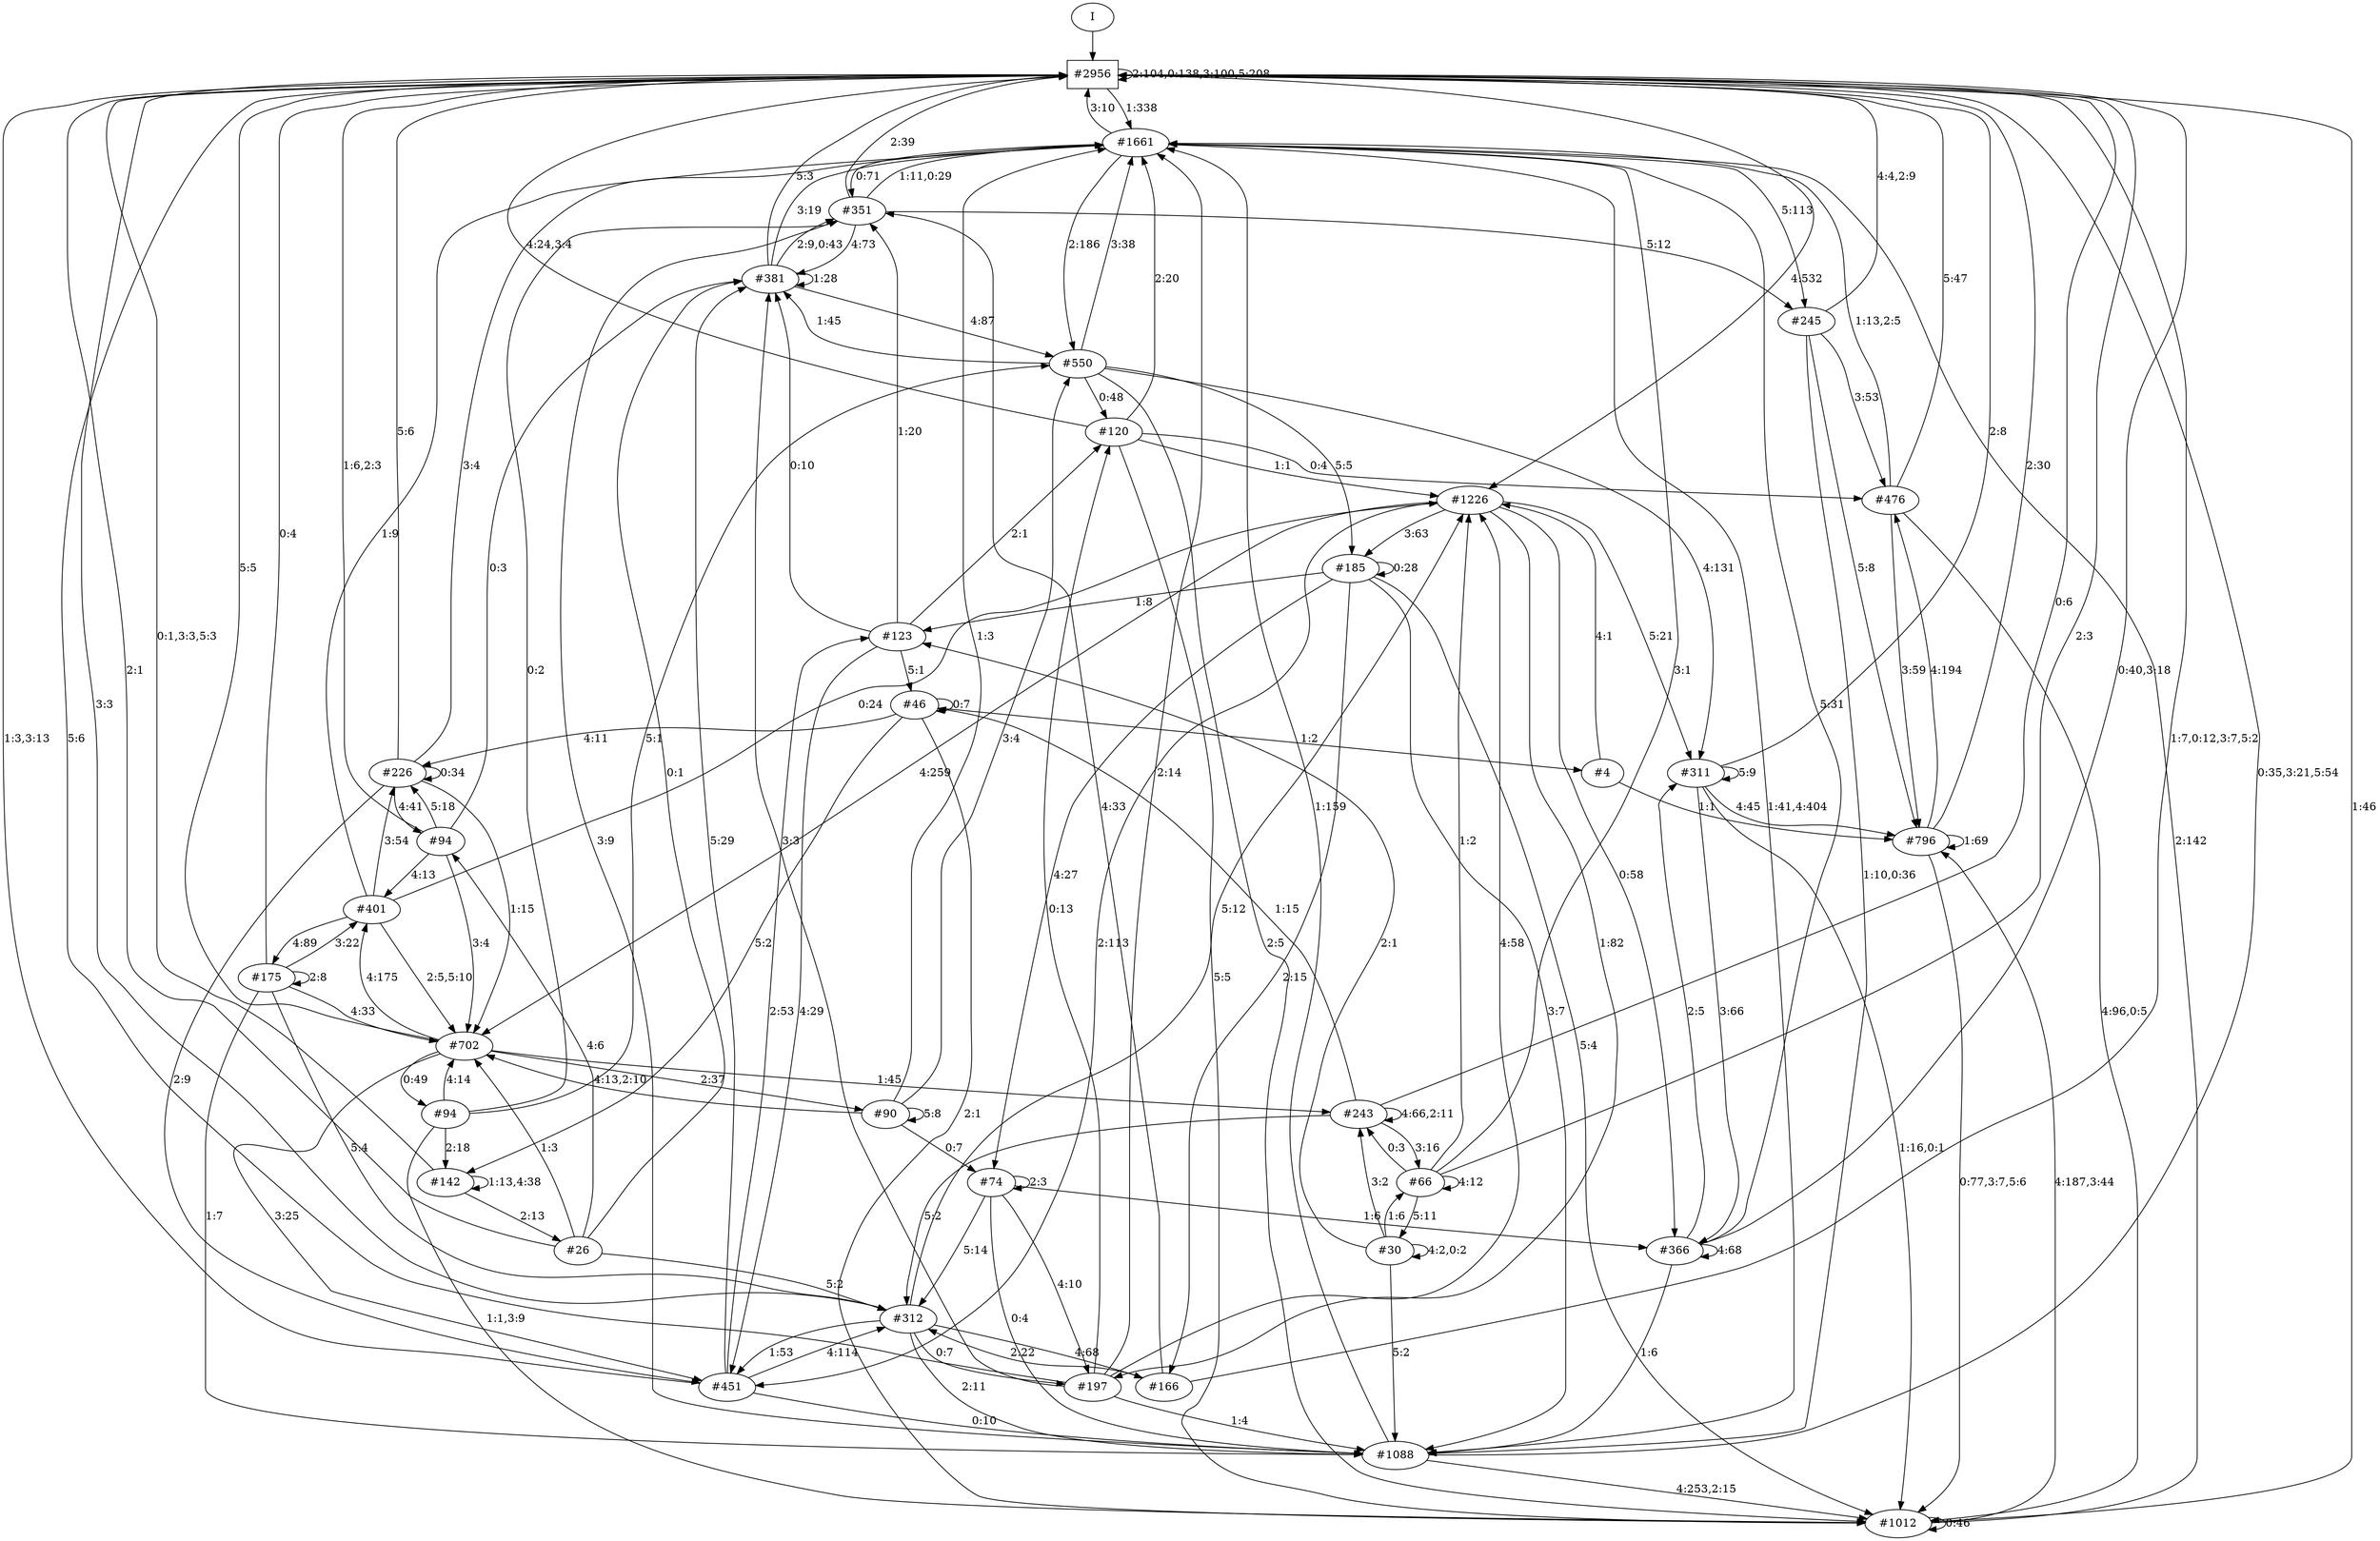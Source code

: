 // produced with flexfringe from git commitd1cf04ada0831d0605a3651971ef9a02091d8823
// dfasat/flexfringe -h=alergia -d=alergia_data -o=experiments/flexfringe_pautomac_study/flexfringe_data/exp6_n5_x0_w1_a1_b0_f1_I0_J0_K0_t1_l0_p0_95dfa -n=5 -x=0 -w=1 -a=1 -b=0 -f=1 -I=0 -J=0 -K=0 -t=1 -l=0 -p=0.95 /Users/nicholasrenninger/Google Drive/Grad School/specification learning/code/DPFA_DTS_product_experiment/dfasatInvestigations/experiments/flexfringe_pautomac_study/flexfringe_data/flexfringe_pautomac_study_train 
digraph DFA {
	0 [label="root" shape=box];
		I -> 0;
	0 [ label="#2956"  ];
		0 -> 0 [label="2:104,0:138,3:100,5:208"  ];
		0 -> 1 [label="1:338"  ];
		0 -> 33 [label="4:532"  ];
	1 [ label="#1661"  ];
		1 -> 0 [label="3:10"  ];
		1 -> 2 [label="1:41,4:404"  ];
		1 -> 22 [label="5:113"  ];
		1 -> 42 [label="2:186"  ];
		1 -> 3241 [label="0:71"  ];
	2 [ label="#1088"  ];
		2 -> 0 [label="0:35,3:21,5:54"  ];
		2 -> 1 [label="1:159"  ];
		2 -> 35 [label="4:253,2:15"  ];
	35 [ label="#1012"  ];
		35 -> 0 [label="1:46"  ];
		35 -> 1 [label="2:142"  ];
		35 -> 35 [label="0:46"  ];
		35 -> 184 [label="4:187,3:44"  ];
	184 [ label="#796"  ];
		184 -> 0 [label="2:30"  ];
		184 -> 35 [label="0:77,3:7,5:6"  ];
		184 -> 184 [label="1:69"  ];
		184 -> 615 [label="4:194"  ];
	615 [ label="#476"  ];
		615 -> 0 [label="5:47"  ];
		615 -> 1 [label="1:13,2:5"  ];
		615 -> 35 [label="4:96,0:5"  ];
		615 -> 184 [label="3:59"  ];
	42 [ label="#550"  ];
		42 -> 1 [label="3:38"  ];
		42 -> 35 [label="2:5"  ];
		42 -> 43 [label="4:131"  ];
		42 -> 73 [label="5:5"  ];
		42 -> 280 [label="0:48"  ];
		42 -> 741 [label="1:45"  ];
	741 [ label="#381"  ];
		741 -> 0 [label="5:3"  ];
		741 -> 1 [label="3:19"  ];
		741 -> 42 [label="4:87"  ];
		741 -> 3241 [label="2:9,0:43"  ];
		741 -> 741 [label="1:28"  ];
	3241 [ label="#351"  ];
		3241 -> 0 [label="2:39"  ];
		3241 -> 1 [label="1:11,0:29"  ];
		3241 -> 2 [label="3:9"  ];
		3241 -> 22 [label="5:12"  ];
		3241 -> 741 [label="4:73"  ];
	43 [ label="#311"  ];
		43 -> 0 [label="2:8"  ];
		43 -> 35 [label="1:16,0:1"  ];
		43 -> 43 [label="5:9"  ];
		43 -> 44 [label="3:66"  ];
		43 -> 184 [label="4:45"  ];
	44 [ label="#366"  ];
		44 -> 0 [label="0:40,3:18"  ];
		44 -> 1 [label="5:31"  ];
		44 -> 2 [label="1:6"  ];
		44 -> 43 [label="2:5"  ];
		44 -> 44 [label="4:68"  ];
	280 [ label="#120"  ];
		280 -> 0 [label="4:24,3:4"  ];
		280 -> 1 [label="2:20"  ];
		280 -> 33 [label="1:1"  ];
		280 -> 35 [label="5:5"  ];
		280 -> 615 [label="0:4"  ];
	22 [ label="#245"  ];
		22 -> 0 [label="4:4,2:9"  ];
		22 -> 2 [label="1:10,0:36"  ];
		22 -> 184 [label="5:8"  ];
		22 -> 615 [label="3:53"  ];
	33 [ label="#1226"  ];
		33 -> 43 [label="5:21"  ];
		33 -> 44 [label="0:58"  ];
		33 -> 52 [label="2:113"  ];
		33 -> 73 [label="3:63"  ];
		33 -> 181 [label="4:259"  ];
		33 -> 1842 [label="1:82"  ];
	1842 [ label="#197"  ];
		1842 -> 0 [label="5:6"  ];
		1842 -> 1 [label="2:14"  ];
		1842 -> 2 [label="1:4"  ];
		1842 -> 33 [label="4:58"  ];
		1842 -> 280 [label="0:13"  ];
		1842 -> 741 [label="3:3"  ];
	181 [ label="#702"  ];
		181 -> 0 [label="5:5"  ];
		181 -> 52 [label="3:25"  ];
		181 -> 182 [label="4:175"  ];
		181 -> 254 [label="0:49"  ];
		181 -> 586 [label="1:45"  ];
		181 -> 2554 [label="2:37"  ];
	586 [ label="#243"  ];
		586 -> 0 [label="0:6"  ];
		586 -> 53 [label="5:2"  ];
		586 -> 503 [label="3:16"  ];
		586 -> 586 [label="4:66,2:11"  ];
		586 -> 2062 [label="1:15"  ];
	503 [ label="#66"  ];
		503 -> 0 [label="2:3"  ];
		503 -> 1 [label="3:1"  ];
		503 -> 33 [label="1:2"  ];
		503 -> 503 [label="4:12"  ];
		503 -> 586 [label="0:3"  ];
		503 -> 2243 [label="5:11"  ];
	2243 [ label="#30"  ];
		2243 -> 2 [label="5:2"  ];
		2243 -> 102 [label="2:1"  ];
		2243 -> 503 [label="1:6"  ];
		2243 -> 586 [label="3:2"  ];
		2243 -> 2243 [label="4:2,0:2"  ];
	182 [ label="#401"  ];
		182 -> 1 [label="1:9"  ];
		182 -> 33 [label="0:24"  ];
		182 -> 181 [label="2:5,5:10"  ];
		182 -> 183 [label="4:89"  ];
		182 -> 404 [label="3:54"  ];
	183 [ label="#175"  ];
		183 -> 0 [label="0:4"  ];
		183 -> 2 [label="1:7"  ];
		183 -> 53 [label="5:4"  ];
		183 -> 181 [label="4:33"  ];
		183 -> 182 [label="3:22"  ];
		183 -> 183 [label="2:8"  ];
	404 [ label="#226"  ];
		404 -> 0 [label="5:6"  ];
		404 -> 1 [label="3:4"  ];
		404 -> 52 [label="2:9"  ];
		404 -> 181 [label="1:15"  ];
		404 -> 404 [label="0:34"  ];
		404 -> 488 [label="4:41"  ];
	488 [ label="#94"  ];
		488 -> 0 [label="1:6,2:3"  ];
		488 -> 181 [label="3:4"  ];
		488 -> 182 [label="4:13"  ];
		488 -> 404 [label="5:18"  ];
		488 -> 741 [label="0:3"  ];
	2554 [ label="#90"  ];
		2554 -> 1 [label="1:3"  ];
		2554 -> 42 [label="3:4"  ];
		2554 -> 181 [label="4:13,2:10"  ];
		2554 -> 2554 [label="5:8"  ];
		2554 -> 909 [label="0:7"  ];
	254 [ label="#94"  ];
		254 -> 35 [label="1:1,3:9"  ];
		254 -> 42 [label="5:1"  ];
		254 -> 181 [label="4:14"  ];
		254 -> 1748 [label="2:18"  ];
		254 -> 3241 [label="0:2"  ];
	1748 [ label="#142"  ];
		1748 -> 0 [label="0:1,3:3,5:3"  ];
		1748 -> 1748 [label="1:13,4:38"  ];
		1748 -> 3371 [label="2:13"  ];
	3371 [ label="#26"  ];
		3371 -> 0 [label="2:1"  ];
		3371 -> 53 [label="5:2"  ];
		3371 -> 181 [label="1:3"  ];
		3371 -> 488 [label="4:6"  ];
		3371 -> 741 [label="0:1"  ];
	52 [ label="#451"  ];
		52 -> 0 [label="1:3,3:13"  ];
		52 -> 2 [label="0:10"  ];
		52 -> 53 [label="4:114"  ];
		52 -> 102 [label="2:53"  ];
		52 -> 741 [label="5:29"  ];
	53 [ label="#312"  ];
		53 -> 0 [label="3:3"  ];
		53 -> 2 [label="2:11"  ];
		53 -> 33 [label="5:12"  ];
		53 -> 52 [label="1:53"  ];
		53 -> 323 [label="4:68"  ];
		53 -> 1842 [label="0:7"  ];
	323 [ label="#166"  ];
		323 -> 0 [label="1:7,0:12,3:7,5:2"  ];
		323 -> 53 [label="2:22"  ];
		323 -> 3241 [label="4:33"  ];
	102 [ label="#123"  ];
		102 -> 52 [label="4:29"  ];
		102 -> 280 [label="2:1"  ];
		102 -> 2062 [label="5:1"  ];
		102 -> 3241 [label="1:20"  ];
		102 -> 741 [label="0:10"  ];
	2062 [ label="#46"  ];
		2062 -> 35 [label="2:1"  ];
		2062 -> 404 [label="4:11"  ];
		2062 -> 1748 [label="5:2"  ];
		2062 -> 2062 [label="0:7"  ];
		2062 -> 1073 [label="1:2"  ];
	1073 [ label="#4"  ];
		1073 -> 33 [label="4:1"  ];
		1073 -> 184 [label="1:1"  ];
	73 [ label="#185"  ];
		73 -> 2 [label="3:7"  ];
		73 -> 35 [label="5:4"  ];
		73 -> 73 [label="0:28"  ];
		73 -> 102 [label="1:8"  ];
		73 -> 323 [label="2:15"  ];
		73 -> 909 [label="4:27"  ];
	909 [ label="#74"  ];
		909 -> 2 [label="0:4"  ];
		909 -> 44 [label="1:6"  ];
		909 -> 53 [label="5:14"  ];
		909 -> 1842 [label="4:10"  ];
		909 -> 909 [label="2:3"  ];
}
